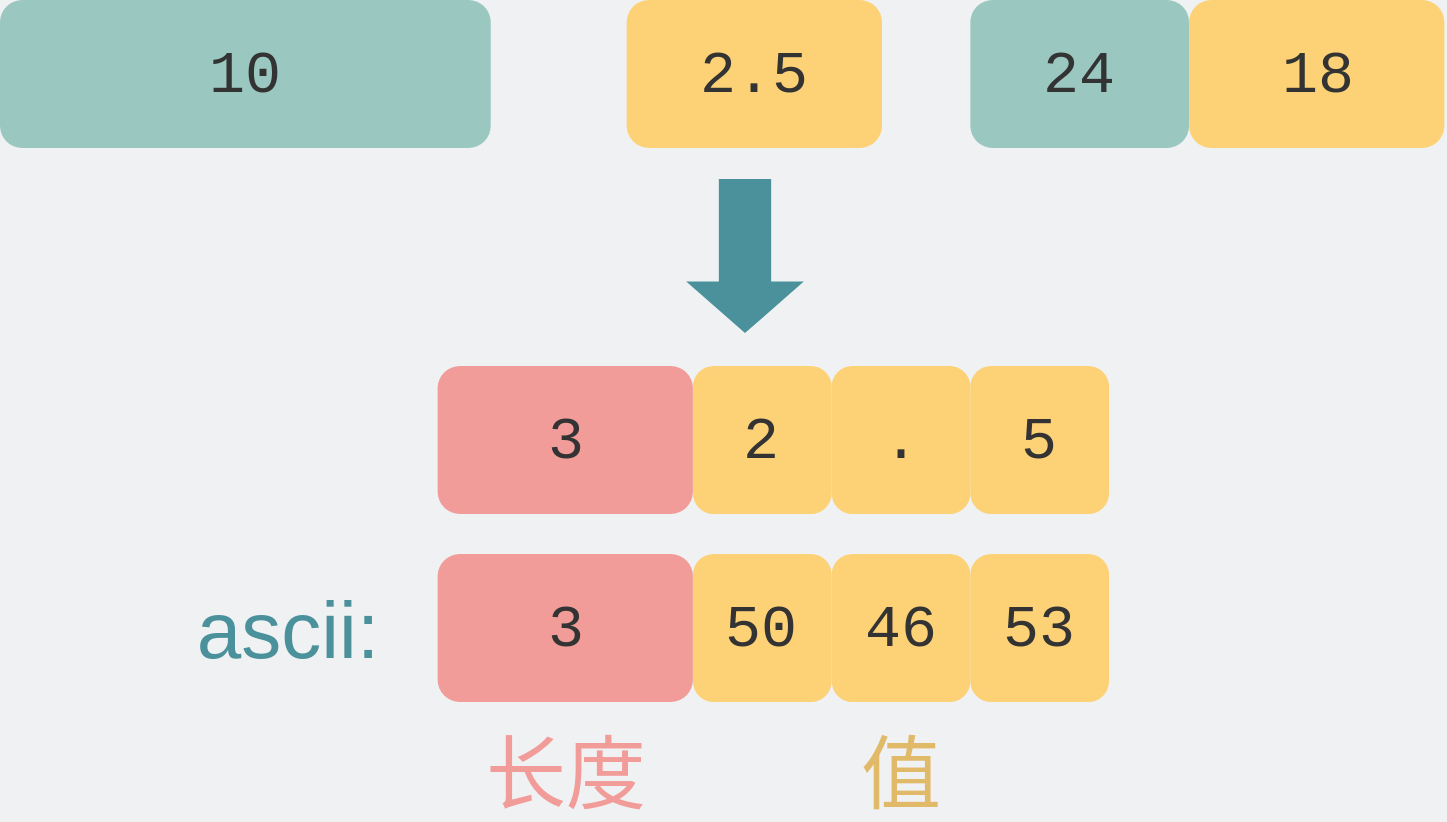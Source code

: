 <mxfile version="21.6.9" type="github">
  <diagram id="3228e29e-7158-1315-38df-8450db1d8a1d" name="Page-1">
    <mxGraphModel dx="1563" dy="1373" grid="0" gridSize="10" guides="1" tooltips="1" connect="1" arrows="1" fold="1" page="1" pageScale="1" pageWidth="1000" pageHeight="520" background="#EFF1F3" math="0" shadow="0">
      <root>
        <mxCell id="0" />
        <mxCell id="1" parent="0" />
        <mxCell id="nzwpzUQgBmsU5mZzszNc-6" value="&lt;div style=&quot;font-family: Menlo, Monaco, &amp;quot;Courier New&amp;quot;, monospace; line-height: 24px;&quot;&gt;&lt;div style=&quot;&quot;&gt;&lt;font color=&quot;#333333&quot; style=&quot;font-size: 30px;&quot;&gt;10&lt;/font&gt;&lt;/div&gt;&lt;/div&gt;" style="rounded=1;whiteSpace=wrap;html=1;strokeWidth=5;fontSize=30;strokeColor=none;fillColor=#9AC7BF;align=center;" parent="1" vertex="1">
          <mxGeometry x="139" y="580" width="245.36" height="74" as="geometry" />
        </mxCell>
        <mxCell id="nzwpzUQgBmsU5mZzszNc-7" value="&lt;div style=&quot;font-family: Menlo, Monaco, &amp;quot;Courier New&amp;quot;, monospace; line-height: 24px;&quot;&gt;&lt;div style=&quot;&quot;&gt;&lt;font color=&quot;#333333&quot; style=&quot;font-size: 30px;&quot;&gt;2.5&lt;/font&gt;&lt;/div&gt;&lt;/div&gt;" style="rounded=1;whiteSpace=wrap;html=1;strokeWidth=5;fontSize=30;strokeColor=none;fillColor=#FDD276;align=center;" parent="1" vertex="1">
          <mxGeometry x="452.36" y="580" width="127.64" height="74" as="geometry" />
        </mxCell>
        <mxCell id="nzwpzUQgBmsU5mZzszNc-8" value="&lt;div style=&quot;font-family: Menlo, Monaco, &amp;quot;Courier New&amp;quot;, monospace; line-height: 24px;&quot;&gt;&lt;div style=&quot;&quot;&gt;&lt;font color=&quot;#333333&quot; style=&quot;font-size: 30px;&quot;&gt;24&lt;/font&gt;&lt;/div&gt;&lt;/div&gt;" style="rounded=1;whiteSpace=wrap;html=1;strokeWidth=5;fontSize=30;strokeColor=none;fillColor=#9AC7BF;align=center;" parent="1" vertex="1">
          <mxGeometry x="624.18" y="580" width="109.36" height="74" as="geometry" />
        </mxCell>
        <mxCell id="nzwpzUQgBmsU5mZzszNc-9" value="&lt;div style=&quot;font-family: Menlo, Monaco, &amp;quot;Courier New&amp;quot;, monospace; line-height: 24px;&quot;&gt;&lt;div style=&quot;&quot;&gt;&lt;font color=&quot;#333333&quot; style=&quot;font-size: 30px;&quot;&gt;18&lt;/font&gt;&lt;/div&gt;&lt;/div&gt;" style="rounded=1;whiteSpace=wrap;html=1;strokeWidth=5;fontSize=30;strokeColor=none;fillColor=#FDD276;align=center;" parent="1" vertex="1">
          <mxGeometry x="733.54" y="580" width="127.64" height="74" as="geometry" />
        </mxCell>
        <mxCell id="nzwpzUQgBmsU5mZzszNc-10" value="" style="shape=flexArrow;endArrow=classic;html=1;rounded=0;width=26.154;endSize=8.231;endWidth=31.645;strokeColor=none;fillColor=#4A919B;" parent="1" edge="1">
          <mxGeometry width="50" height="50" relative="1" as="geometry">
            <mxPoint x="511.5" y="669" as="sourcePoint" />
            <mxPoint x="511.5" y="747" as="targetPoint" />
          </mxGeometry>
        </mxCell>
        <mxCell id="hhmZNT4cyZmR0nEcOgbV-1" value="&lt;div style=&quot;font-family: Menlo, Monaco, &amp;quot;Courier New&amp;quot;, monospace; line-height: 24px;&quot;&gt;&lt;div style=&quot;&quot;&gt;&lt;font color=&quot;#333333&quot; style=&quot;font-size: 30px;&quot;&gt;3&lt;/font&gt;&lt;/div&gt;&lt;/div&gt;" style="rounded=1;whiteSpace=wrap;html=1;strokeWidth=5;fontSize=30;strokeColor=none;fillColor=#F19C99;align=center;" vertex="1" parent="1">
          <mxGeometry x="357.82" y="763" width="127.64" height="74" as="geometry" />
        </mxCell>
        <mxCell id="hhmZNT4cyZmR0nEcOgbV-2" value="&lt;div style=&quot;font-family: Menlo, Monaco, &amp;quot;Courier New&amp;quot;, monospace; line-height: 24px;&quot;&gt;&lt;div style=&quot;&quot;&gt;&lt;font color=&quot;#333333&quot; style=&quot;font-size: 30px;&quot;&gt;2&lt;/font&gt;&lt;/div&gt;&lt;/div&gt;" style="rounded=1;whiteSpace=wrap;html=1;strokeWidth=5;fontSize=30;strokeColor=none;fillColor=#FDD276;align=center;" vertex="1" parent="1">
          <mxGeometry x="485.46" y="763" width="69.36" height="74" as="geometry" />
        </mxCell>
        <mxCell id="hhmZNT4cyZmR0nEcOgbV-5" value="&lt;div style=&quot;font-family: Menlo, Monaco, &amp;quot;Courier New&amp;quot;, monospace; line-height: 24px;&quot;&gt;&lt;div style=&quot;&quot;&gt;&lt;font color=&quot;#333333&quot;&gt;.&lt;/font&gt;&lt;/div&gt;&lt;/div&gt;" style="rounded=1;whiteSpace=wrap;html=1;strokeWidth=5;fontSize=30;strokeColor=none;fillColor=#FDD276;align=center;" vertex="1" parent="1">
          <mxGeometry x="554.82" y="763" width="69.36" height="74" as="geometry" />
        </mxCell>
        <mxCell id="hhmZNT4cyZmR0nEcOgbV-6" value="&lt;div style=&quot;font-family: Menlo, Monaco, &amp;quot;Courier New&amp;quot;, monospace; line-height: 24px;&quot;&gt;&lt;div style=&quot;&quot;&gt;&lt;font color=&quot;#333333&quot; style=&quot;font-size: 30px;&quot;&gt;5&lt;/font&gt;&lt;/div&gt;&lt;/div&gt;" style="rounded=1;whiteSpace=wrap;html=1;strokeWidth=5;fontSize=30;strokeColor=none;fillColor=#FDD276;align=center;" vertex="1" parent="1">
          <mxGeometry x="624.18" y="763" width="69.36" height="74" as="geometry" />
        </mxCell>
        <mxCell id="hhmZNT4cyZmR0nEcOgbV-7" value="&lt;font color=&quot;#4a919b&quot; style=&quot;font-size: 40px;&quot;&gt;ascii:&lt;/font&gt;" style="text;html=1;strokeColor=none;fillColor=none;align=center;verticalAlign=middle;whiteSpace=wrap;rounded=0;" vertex="1" parent="1">
          <mxGeometry x="233" y="879" width="100" height="30" as="geometry" />
        </mxCell>
        <mxCell id="hhmZNT4cyZmR0nEcOgbV-8" value="&lt;div style=&quot;font-family: Menlo, Monaco, &amp;quot;Courier New&amp;quot;, monospace; line-height: 24px;&quot;&gt;&lt;div style=&quot;&quot;&gt;&lt;font color=&quot;#333333&quot; style=&quot;font-size: 30px;&quot;&gt;3&lt;/font&gt;&lt;/div&gt;&lt;/div&gt;" style="rounded=1;whiteSpace=wrap;html=1;strokeWidth=5;fontSize=30;strokeColor=none;fillColor=#F19C99;align=center;" vertex="1" parent="1">
          <mxGeometry x="357.82" y="857" width="127.64" height="74" as="geometry" />
        </mxCell>
        <mxCell id="hhmZNT4cyZmR0nEcOgbV-9" value="&lt;div style=&quot;font-family: Menlo, Monaco, &amp;quot;Courier New&amp;quot;, monospace; line-height: 24px;&quot;&gt;&lt;div style=&quot;&quot;&gt;&lt;font color=&quot;#333333&quot; style=&quot;font-size: 30px;&quot;&gt;50&lt;/font&gt;&lt;/div&gt;&lt;/div&gt;" style="rounded=1;whiteSpace=wrap;html=1;strokeWidth=5;fontSize=30;strokeColor=none;fillColor=#FDD276;align=center;" vertex="1" parent="1">
          <mxGeometry x="485.46" y="857" width="69.36" height="74" as="geometry" />
        </mxCell>
        <mxCell id="hhmZNT4cyZmR0nEcOgbV-10" value="&lt;div style=&quot;font-family: Menlo, Monaco, &amp;quot;Courier New&amp;quot;, monospace; line-height: 24px;&quot;&gt;&lt;div style=&quot;&quot;&gt;&lt;font color=&quot;#333333&quot;&gt;46&lt;/font&gt;&lt;/div&gt;&lt;/div&gt;" style="rounded=1;whiteSpace=wrap;html=1;strokeWidth=5;fontSize=30;strokeColor=none;fillColor=#FDD276;align=center;" vertex="1" parent="1">
          <mxGeometry x="554.82" y="857" width="69.36" height="74" as="geometry" />
        </mxCell>
        <mxCell id="hhmZNT4cyZmR0nEcOgbV-11" value="&lt;div style=&quot;font-family: Menlo, Monaco, &amp;quot;Courier New&amp;quot;, monospace; line-height: 24px;&quot;&gt;&lt;div style=&quot;&quot;&gt;&lt;font color=&quot;#333333&quot; style=&quot;font-size: 30px;&quot;&gt;53&lt;/font&gt;&lt;/div&gt;&lt;/div&gt;" style="rounded=1;whiteSpace=wrap;html=1;strokeWidth=5;fontSize=30;strokeColor=none;fillColor=#FDD276;align=center;" vertex="1" parent="1">
          <mxGeometry x="624.18" y="857" width="69.36" height="74" as="geometry" />
        </mxCell>
        <mxCell id="hhmZNT4cyZmR0nEcOgbV-12" value="&lt;span style=&quot;font-size: 40px;&quot;&gt;&lt;font color=&quot;#f19c99&quot;&gt;长度&lt;/font&gt;&lt;/span&gt;" style="text;html=1;strokeColor=none;fillColor=none;align=center;verticalAlign=middle;whiteSpace=wrap;rounded=0;" vertex="1" parent="1">
          <mxGeometry x="371.64" y="951" width="100" height="30" as="geometry" />
        </mxCell>
        <mxCell id="hhmZNT4cyZmR0nEcOgbV-14" value="&lt;span style=&quot;font-size: 40px;&quot;&gt;&lt;font color=&quot;#e0ba69&quot;&gt;值&lt;/font&gt;&lt;/span&gt;" style="text;html=1;strokeColor=none;fillColor=none;align=center;verticalAlign=middle;whiteSpace=wrap;rounded=0;" vertex="1" parent="1">
          <mxGeometry x="476.25" y="951" width="226.5" height="30" as="geometry" />
        </mxCell>
      </root>
    </mxGraphModel>
  </diagram>
</mxfile>
